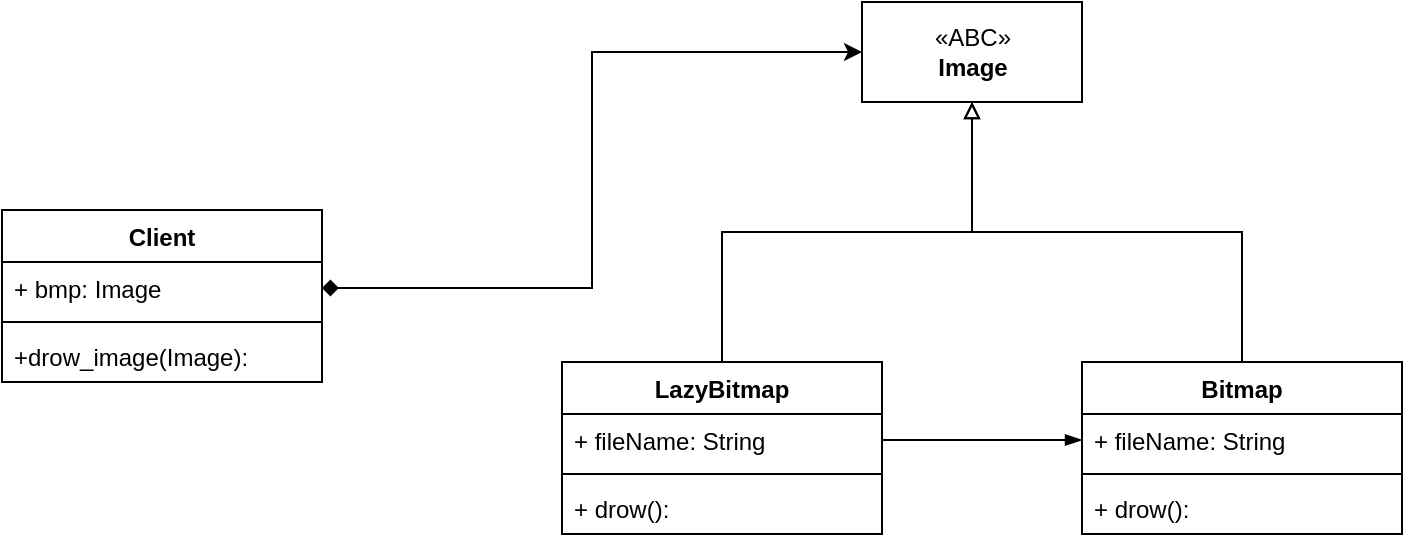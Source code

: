<mxfile version="14.1.8" type="device"><diagram id="SSn48cSXOXhWTAvzfqTF" name="Seite-1"><mxGraphModel dx="1024" dy="592" grid="1" gridSize="10" guides="1" tooltips="1" connect="1" arrows="1" fold="1" page="1" pageScale="1" pageWidth="827" pageHeight="1169" math="0" shadow="0"><root><mxCell id="0"/><mxCell id="1" parent="0"/><mxCell id="hAb_wE4sB26ebuo81sFW-11" style="edgeStyle=orthogonalEdgeStyle;rounded=0;orthogonalLoop=1;jettySize=auto;html=1;startArrow=none;startFill=0;endArrow=block;endFill=0;" edge="1" parent="1" source="hAb_wE4sB26ebuo81sFW-1" target="hAb_wE4sB26ebuo81sFW-10"><mxGeometry relative="1" as="geometry"/></mxCell><mxCell id="hAb_wE4sB26ebuo81sFW-1" value="Bitmap" style="swimlane;fontStyle=1;align=center;verticalAlign=top;childLayout=stackLayout;horizontal=1;startSize=26;horizontalStack=0;resizeParent=1;resizeParentMax=0;resizeLast=0;collapsible=1;marginBottom=0;" vertex="1" parent="1"><mxGeometry x="580" y="230" width="160" height="86" as="geometry"/></mxCell><mxCell id="hAb_wE4sB26ebuo81sFW-2" value="+ fileName: String" style="text;strokeColor=none;fillColor=none;align=left;verticalAlign=top;spacingLeft=4;spacingRight=4;overflow=hidden;rotatable=0;points=[[0,0.5],[1,0.5]];portConstraint=eastwest;" vertex="1" parent="hAb_wE4sB26ebuo81sFW-1"><mxGeometry y="26" width="160" height="26" as="geometry"/></mxCell><mxCell id="hAb_wE4sB26ebuo81sFW-3" value="" style="line;strokeWidth=1;fillColor=none;align=left;verticalAlign=middle;spacingTop=-1;spacingLeft=3;spacingRight=3;rotatable=0;labelPosition=right;points=[];portConstraint=eastwest;" vertex="1" parent="hAb_wE4sB26ebuo81sFW-1"><mxGeometry y="52" width="160" height="8" as="geometry"/></mxCell><mxCell id="hAb_wE4sB26ebuo81sFW-4" value="+ drow():" style="text;strokeColor=none;fillColor=none;align=left;verticalAlign=top;spacingLeft=4;spacingRight=4;overflow=hidden;rotatable=0;points=[[0,0.5],[1,0.5]];portConstraint=eastwest;" vertex="1" parent="hAb_wE4sB26ebuo81sFW-1"><mxGeometry y="60" width="160" height="26" as="geometry"/></mxCell><mxCell id="hAb_wE4sB26ebuo81sFW-5" value="Client" style="swimlane;fontStyle=1;align=center;verticalAlign=top;childLayout=stackLayout;horizontal=1;startSize=26;horizontalStack=0;resizeParent=1;resizeParentMax=0;resizeLast=0;collapsible=1;marginBottom=0;" vertex="1" parent="1"><mxGeometry x="40" y="154" width="160" height="86" as="geometry"/></mxCell><mxCell id="hAb_wE4sB26ebuo81sFW-6" value="+ bmp: Image" style="text;strokeColor=none;fillColor=none;align=left;verticalAlign=top;spacingLeft=4;spacingRight=4;overflow=hidden;rotatable=0;points=[[0,0.5],[1,0.5]];portConstraint=eastwest;" vertex="1" parent="hAb_wE4sB26ebuo81sFW-5"><mxGeometry y="26" width="160" height="26" as="geometry"/></mxCell><mxCell id="hAb_wE4sB26ebuo81sFW-7" value="" style="line;strokeWidth=1;fillColor=none;align=left;verticalAlign=middle;spacingTop=-1;spacingLeft=3;spacingRight=3;rotatable=0;labelPosition=right;points=[];portConstraint=eastwest;" vertex="1" parent="hAb_wE4sB26ebuo81sFW-5"><mxGeometry y="52" width="160" height="8" as="geometry"/></mxCell><mxCell id="hAb_wE4sB26ebuo81sFW-8" value="+drow_image(Image):" style="text;strokeColor=none;fillColor=none;align=left;verticalAlign=top;spacingLeft=4;spacingRight=4;overflow=hidden;rotatable=0;points=[[0,0.5],[1,0.5]];portConstraint=eastwest;" vertex="1" parent="hAb_wE4sB26ebuo81sFW-5"><mxGeometry y="60" width="160" height="26" as="geometry"/></mxCell><mxCell id="hAb_wE4sB26ebuo81sFW-9" style="edgeStyle=orthogonalEdgeStyle;rounded=0;orthogonalLoop=1;jettySize=auto;html=1;entryX=0;entryY=0.5;entryDx=0;entryDy=0;startArrow=diamond;startFill=1;" edge="1" parent="1" source="hAb_wE4sB26ebuo81sFW-6" target="hAb_wE4sB26ebuo81sFW-10"><mxGeometry relative="1" as="geometry"/></mxCell><mxCell id="hAb_wE4sB26ebuo81sFW-10" value="«ABC»&lt;br&gt;&lt;b&gt;Image&lt;/b&gt;" style="html=1;" vertex="1" parent="1"><mxGeometry x="470" y="50" width="110" height="50" as="geometry"/></mxCell><mxCell id="hAb_wE4sB26ebuo81sFW-21" style="edgeStyle=orthogonalEdgeStyle;rounded=0;orthogonalLoop=1;jettySize=auto;html=1;entryX=0.5;entryY=1;entryDx=0;entryDy=0;startArrow=none;startFill=0;endArrow=block;endFill=0;" edge="1" parent="1" source="hAb_wE4sB26ebuo81sFW-17" target="hAb_wE4sB26ebuo81sFW-10"><mxGeometry relative="1" as="geometry"/></mxCell><mxCell id="hAb_wE4sB26ebuo81sFW-17" value="LazyBitmap" style="swimlane;fontStyle=1;align=center;verticalAlign=top;childLayout=stackLayout;horizontal=1;startSize=26;horizontalStack=0;resizeParent=1;resizeParentMax=0;resizeLast=0;collapsible=1;marginBottom=0;" vertex="1" parent="1"><mxGeometry x="320" y="230" width="160" height="86" as="geometry"/></mxCell><mxCell id="hAb_wE4sB26ebuo81sFW-18" value="+ fileName: String" style="text;strokeColor=none;fillColor=none;align=left;verticalAlign=top;spacingLeft=4;spacingRight=4;overflow=hidden;rotatable=0;points=[[0,0.5],[1,0.5]];portConstraint=eastwest;" vertex="1" parent="hAb_wE4sB26ebuo81sFW-17"><mxGeometry y="26" width="160" height="26" as="geometry"/></mxCell><mxCell id="hAb_wE4sB26ebuo81sFW-19" value="" style="line;strokeWidth=1;fillColor=none;align=left;verticalAlign=middle;spacingTop=-1;spacingLeft=3;spacingRight=3;rotatable=0;labelPosition=right;points=[];portConstraint=eastwest;" vertex="1" parent="hAb_wE4sB26ebuo81sFW-17"><mxGeometry y="52" width="160" height="8" as="geometry"/></mxCell><mxCell id="hAb_wE4sB26ebuo81sFW-20" value="+ drow():" style="text;strokeColor=none;fillColor=none;align=left;verticalAlign=top;spacingLeft=4;spacingRight=4;overflow=hidden;rotatable=0;points=[[0,0.5],[1,0.5]];portConstraint=eastwest;" vertex="1" parent="hAb_wE4sB26ebuo81sFW-17"><mxGeometry y="60" width="160" height="26" as="geometry"/></mxCell><mxCell id="hAb_wE4sB26ebuo81sFW-22" style="edgeStyle=orthogonalEdgeStyle;rounded=0;orthogonalLoop=1;jettySize=auto;html=1;entryX=0;entryY=0.5;entryDx=0;entryDy=0;startArrow=none;startFill=0;endArrow=blockThin;endFill=1;" edge="1" parent="1" source="hAb_wE4sB26ebuo81sFW-18" target="hAb_wE4sB26ebuo81sFW-2"><mxGeometry relative="1" as="geometry"/></mxCell></root></mxGraphModel></diagram></mxfile>
